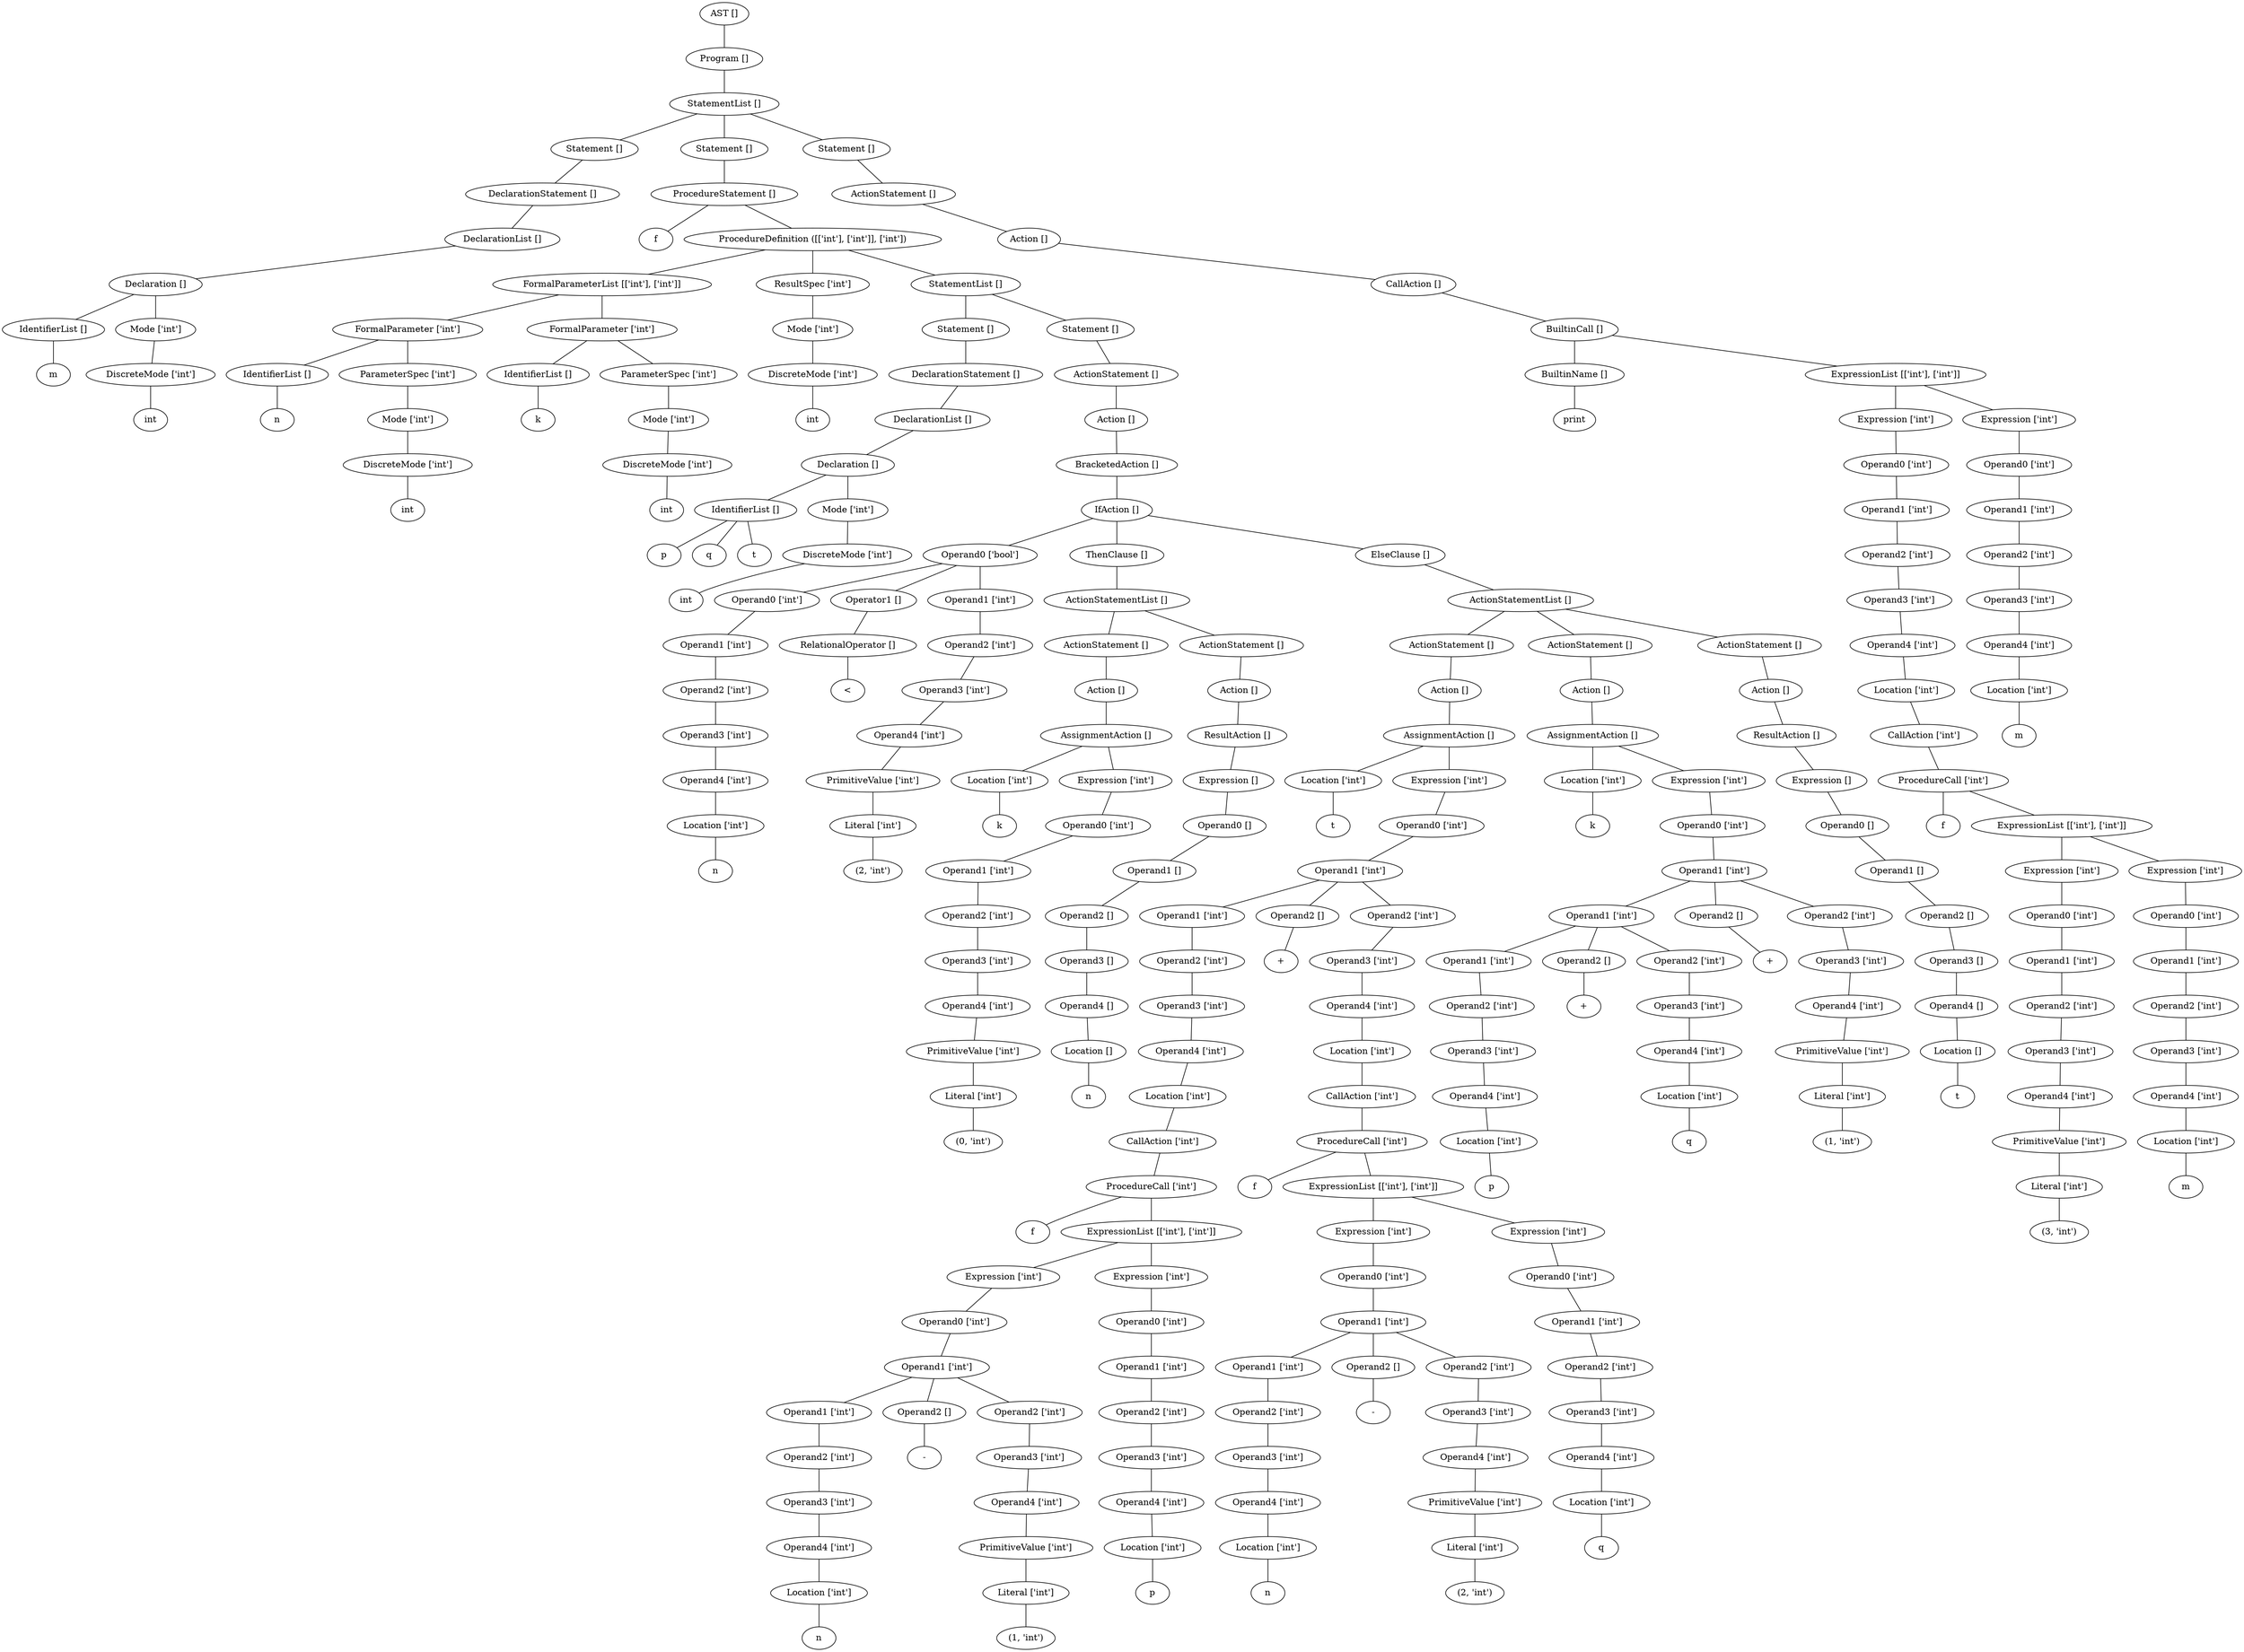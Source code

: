 graph G {
139882361825264 [label="AST []"];
139882361823696 [label="AST []"];
139882361825264 -- 139882361823696;
139882361823696 [label="Program []"];
139882361816848 [label="Program []"];
139882361823696 -- 139882361816848;
139882361816848 [label="StatementList []"];
139882362103848 [label="StatementList []"];
139882361816848 -- 139882362103848;
139882362103848 [label="Statement []"];
139882361823752 [label="Statement []"];
139882362103848 -- 139882361823752;
139882361823752 [label="DeclarationStatement []"];
139882362112488 [label="DeclarationStatement []"];
139882361823752 -- 139882362112488;
139882362112488 [label="DeclarationList []"];
139882361823640 [label="DeclarationList []"];
139882362112488 -- 139882361823640;
139882361823640 [label="Declaration []"];
139882361706592 [label="Declaration []"];
139882361823640 -- 139882361706592;
139882361706592 [label="IdentifierList []"];
10326388962295323299 [label=m];
139882361706592 -- 10326388962295323299;
139882372145224 [label="Declaration []"];
139882361823640 -- 139882372145224;
139882372145224 [label="Mode ['int']"];
139882367694832 [label="Mode ['int']"];
139882372145224 -- 139882367694832;
139882367694832 [label="DiscreteMode ['int']"];
9688327809629350322 [label=int];
139882367694832 -- 9688327809629350322;
139882361823976 [label="StatementList []"];
139882361816848 -- 139882361823976;
139882361823976 [label="Statement []"];
139882361823920 [label="Statement []"];
139882361823976 -- 139882361823920;
139882361823920 [label="ProcedureStatement []"];
11987120005351161168 [label=f];
139882361823920 -- 11987120005351161168;
139882361825544 [label="ProcedureStatement []"];
139882361823920 -- 139882361825544;
139882361825544 [label="ProcedureDefinition ([['int'], ['int']], ['int'])"];
139882361824536 [label="ProcedureDefinition ([['int'], ['int']], ['int'])"];
139882361825544 -- 139882361824536;
139882361824536 [label="FormalParameterList [['int'], ['int']]"];
139882361824424 [label="FormalParameterList [['int'], ['int']]"];
139882361824536 -- 139882361824424;
139882361824424 [label="FormalParameter ['int']"];
139882361824144 [label="FormalParameter ['int']"];
139882361824424 -- 139882361824144;
139882361824144 [label="IdentifierList []"];
11704018636404780522 [label=n];
139882361824144 -- 11704018636404780522;
139882361824312 [label="FormalParameter ['int']"];
139882361824424 -- 139882361824312;
139882361824312 [label="ParameterSpec ['int']"];
139882361824200 [label="ParameterSpec ['int']"];
139882361824312 -- 139882361824200;
139882361824200 [label="Mode ['int']"];
139882361823808 [label="Mode ['int']"];
139882361824200 -- 139882361823808;
139882361823808 [label="DiscreteMode ['int']"];
12390307451988932491 [label=int];
139882361823808 -- 12390307451988932491;
139882361824984 [label="FormalParameterList [['int'], ['int']]"];
139882361824536 -- 139882361824984;
139882361824984 [label="FormalParameter ['int']"];
139882361824648 [label="FormalParameter ['int']"];
139882361824984 -- 139882361824648;
139882361824648 [label="IdentifierList []"];
12140000840266944674 [label=k];
139882361824648 -- 12140000840266944674;
139882361824816 [label="FormalParameter ['int']"];
139882361824984 -- 139882361824816;
139882361824816 [label="ParameterSpec ['int']"];
139882361824704 [label="ParameterSpec ['int']"];
139882361824816 -- 139882361824704;
139882361824704 [label="Mode ['int']"];
139882361824480 [label="Mode ['int']"];
139882361824704 -- 139882361824480;
139882361824480 [label="DiscreteMode ['int']"];
13374930909673077135 [label=int];
139882361824480 -- 13374930909673077135;
139882361825040 [label="ProcedureDefinition ([['int'], ['int']], ['int'])"];
139882361825544 -- 139882361825040;
139882361825040 [label="ResultSpec ['int']"];
139882361825320 [label="ResultSpec ['int']"];
139882361825040 -- 139882361825320;
139882361825320 [label="Mode ['int']"];
139882361824592 [label="Mode ['int']"];
139882361825320 -- 139882361824592;
139882361824592 [label="DiscreteMode ['int']"];
11920675036643449330 [label=int];
139882361824592 -- 11920675036643449330;
139882367246968 [label="ProcedureDefinition ([['int'], ['int']], ['int'])"];
139882361825544 -- 139882367246968;
139882367246968 [label="StatementList []"];
139882361825600 [label="StatementList []"];
139882367246968 -- 139882361825600;
139882361825600 [label="Statement []"];
139882361823864 [label="Statement []"];
139882361825600 -- 139882361823864;
139882361823864 [label="DeclarationStatement []"];
139882361824928 [label="DeclarationStatement []"];
139882361823864 -- 139882361824928;
139882361824928 [label="DeclarationList []"];
139882361825656 [label="DeclarationList []"];
139882361824928 -- 139882361825656;
139882361825656 [label="Declaration []"];
139882361825768 [label="Declaration []"];
139882361825656 -- 139882361825768;
139882361825768 [label="IdentifierList []"];
10282822482611601044 [label=p];
139882361825768 -- 10282822482611601044;
12290126016702080126 [label=q];
139882361825768 -- 12290126016702080126;
13426328728087305911 [label=t];
139882361825768 -- 13426328728087305911;
139882361825824 [label="Declaration []"];
139882361825656 -- 139882361825824;
139882361825824 [label="Mode ['int']"];
139882361825152 [label="Mode ['int']"];
139882361825824 -- 139882361825152;
139882361825152 [label="DiscreteMode ['int']"];
13483340923361362034 [label=int];
139882361825152 -- 13483340923361362034;
139882361825208 [label="StatementList []"];
139882367246968 -- 139882361825208;
139882361825208 [label="Statement []"];
139882367247304 [label="Statement []"];
139882361825208 -- 139882367247304;
139882367247304 [label="ActionStatement []"];
139882361826944 [label="ActionStatement []"];
139882367247304 -- 139882361826944;
139882361826944 [label="Action []"];
139882361825936 [label="Action []"];
139882361826944 -- 139882361825936;
139882361825936 [label="BracketedAction []"];
139882367247472 [label="BracketedAction []"];
139882361825936 -- 139882367247472;
139882367247472 [label="IfAction []"];
139882361826832 [label="IfAction []"];
139882367247472 -- 139882361826832;
139882361826832 [label="Operand0 ['bool']"];
139882361826216 [label="Operand0 ['bool']"];
139882361826832 -- 139882361826216;
139882361826216 [label="Operand0 ['int']"];
139882361826160 [label="Operand0 ['int']"];
139882361826216 -- 139882361826160;
139882361826160 [label="Operand1 ['int']"];
139882361826104 [label="Operand1 ['int']"];
139882361826160 -- 139882361826104;
139882361826104 [label="Operand2 ['int']"];
139882361825432 [label="Operand2 ['int']"];
139882361826104 -- 139882361825432;
139882361825432 [label="Operand3 ['int']"];
139882361825712 [label="Operand3 ['int']"];
139882361825432 -- 139882361825712;
139882361825712 [label="Operand4 ['int']"];
139882361825992 [label="Operand4 ['int']"];
139882361825712 -- 139882361825992;
139882361825992 [label="Location ['int']"];
10932813670682763397 [label=n];
139882361825992 -- 10932813670682763397;
139882361826048 [label="Operand0 ['bool']"];
139882361826832 -- 139882361826048;
139882361826048 [label="Operator1 []"];
139882361826272 [label="Operator1 []"];
139882361826048 -- 139882361826272;
139882361826272 [label="RelationalOperator []"];
11573081345995415571 [label="<"];
139882361826272 -- 11573081345995415571;
139882361826776 [label="Operand0 ['bool']"];
139882361826832 -- 139882361826776;
139882361826776 [label="Operand1 ['int']"];
139882361826720 [label="Operand1 ['int']"];
139882361826776 -- 139882361826720;
139882361826720 [label="Operand2 ['int']"];
139882361826664 [label="Operand2 ['int']"];
139882361826720 -- 139882361826664;
139882361826664 [label="Operand3 ['int']"];
139882361826496 [label="Operand3 ['int']"];
139882361826664 -- 139882361826496;
139882361826496 [label="Operand4 ['int']"];
139882361826440 [label="Operand4 ['int']"];
139882361826496 -- 139882361826440;
139882361826440 [label="PrimitiveValue ['int']"];
139882361826384 [label="PrimitiveValue ['int']"];
139882361826440 -- 139882361826384;
139882361826384 [label="Literal ['int']"];
13448691187198819825 [label="(2, 'int')"];
139882361826384 -- 13448691187198819825;
139882361827168 [label="IfAction []"];
139882367247472 -- 139882361827168;
139882361827168 [label="ThenClause []"];
139882367247416 [label="ThenClause []"];
139882361827168 -- 139882367247416;
139882367247416 [label="ActionStatementList []"];
139882367246688 [label="ActionStatementList []"];
139882367247416 -- 139882367246688;
139882367246688 [label="ActionStatement []"];
139882361827000 [label="ActionStatement []"];
139882367246688 -- 139882361827000;
139882361827000 [label="Action []"];
139882367246576 [label="Action []"];
139882361827000 -- 139882367246576;
139882367246576 [label="AssignmentAction []"];
139882367288600 [label="AssignmentAction []"];
139882367246576 -- 139882367288600;
139882367288600 [label="Location ['int']"];
9358597060953333501 [label=k];
139882367288600 -- 9358597060953333501;
139882367246520 [label="AssignmentAction []"];
139882367246576 -- 139882367246520;
139882367246520 [label="Expression ['int']"];
139882367246464 [label="Expression ['int']"];
139882367246520 -- 139882367246464;
139882367246464 [label="Operand0 ['int']"];
139882367246408 [label="Operand0 ['int']"];
139882367246464 -- 139882367246408;
139882367246408 [label="Operand1 ['int']"];
139882361827280 [label="Operand1 ['int']"];
139882367246408 -- 139882361827280;
139882361827280 [label="Operand2 ['int']"];
139882361827224 [label="Operand2 ['int']"];
139882361827280 -- 139882361827224;
139882361827224 [label="Operand3 ['int']"];
139882361826328 [label="Operand3 ['int']"];
139882361827224 -- 139882361826328;
139882361826328 [label="Operand4 ['int']"];
139882361826888 [label="Operand4 ['int']"];
139882361826328 -- 139882361826888;
139882361826888 [label="PrimitiveValue ['int']"];
139882361827112 [label="PrimitiveValue ['int']"];
139882361826888 -- 139882361827112;
139882361827112 [label="Literal ['int']"];
11290797578436233746 [label="(0, 'int')"];
139882361827112 -- 11290797578436233746;
139882367247360 [label="ActionStatementList []"];
139882367247416 -- 139882367247360;
139882367247360 [label="ActionStatement []"];
139882367246800 [label="ActionStatement []"];
139882367247360 -- 139882367246800;
139882367246800 [label="Action []"];
139882367247248 [label="Action []"];
139882367246800 -- 139882367247248;
139882367247248 [label="ResultAction []"];
139882367247192 [label="ResultAction []"];
139882367247248 -- 139882367247192;
139882367247192 [label="Expression []"];
139882367247136 [label="Expression []"];
139882367247192 -- 139882367247136;
139882367247136 [label="Operand0 []"];
139882367247080 [label="Operand0 []"];
139882367247136 -- 139882367247080;
139882367247080 [label="Operand1 []"];
139882367247024 [label="Operand1 []"];
139882367247080 -- 139882367247024;
139882367247024 [label="Operand2 []"];
139882367246744 [label="Operand2 []"];
139882367247024 -- 139882367246744;
139882367246744 [label="Operand3 []"];
139882367246912 [label="Operand3 []"];
139882367246744 -- 139882367246912;
139882367246912 [label="Operand4 []"];
139882361827056 [label="Operand4 []"];
139882367246912 -- 139882361827056;
139882361827056 [label="Location []"];
10007964545100661453 [label=n];
139882361827056 -- 10007964545100661453;
139882361815784 [label="IfAction []"];
139882367247472 -- 139882361815784;
139882361815784 [label="ElseClause []"];
139882361815560 [label="ElseClause []"];
139882361815784 -- 139882361815560;
139882361815560 [label="ActionStatementList []"];
139882367249264 [label="ActionStatementList []"];
139882361815560 -- 139882367249264;
139882367249264 [label="ActionStatement []"];
139882367246856 [label="ActionStatement []"];
139882367249264 -- 139882367246856;
139882367246856 [label="Action []"];
139882361817128 [label="Action []"];
139882367246856 -- 139882361817128;
139882361817128 [label="AssignmentAction []"];
139882361826552 [label="AssignmentAction []"];
139882361817128 -- 139882361826552;
139882361826552 [label="Location ['int']"];
13124606378160575143 [label=t];
139882361826552 -- 13124606378160575143;
139882361823360 [label="AssignmentAction []"];
139882361817128 -- 139882361823360;
139882361823360 [label="Expression ['int']"];
139882367249040 [label="Expression ['int']"];
139882361823360 -- 139882367249040;
139882367249040 [label="Operand0 ['int']"];
139882361823416 [label="Operand0 ['int']"];
139882367249040 -- 139882361823416;
139882361823416 [label="Operand1 ['int']"];
139882367248704 [label="Operand1 ['int']"];
139882361823416 -- 139882367248704;
139882367248704 [label="Operand1 ['int']"];
139882367249096 [label="Operand1 ['int']"];
139882367248704 -- 139882367249096;
139882367249096 [label="Operand2 ['int']"];
139882367247640 [label="Operand2 ['int']"];
139882367249096 -- 139882367247640;
139882367247640 [label="Operand3 ['int']"];
139882367248536 [label="Operand3 ['int']"];
139882367247640 -- 139882367248536;
139882367248536 [label="Operand4 ['int']"];
139882367249152 [label="Operand4 ['int']"];
139882367248536 -- 139882367249152;
139882367249152 [label="Location ['int']"];
139882367247528 [label="Location ['int']"];
139882367249152 -- 139882367247528;
139882367247528 [label="CallAction ['int']"];
139882367248424 [label="CallAction ['int']"];
139882367247528 -- 139882367248424;
139882367248424 [label="ProcedureCall ['int']"];
13444734260369780775 [label=f];
139882367248424 -- 13444734260369780775;
139882367248984 [label="ProcedureCall ['int']"];
139882367248424 -- 139882367248984;
139882367248984 [label="ExpressionList [['int'], ['int']]"];
139882367248480 [label="ExpressionList [['int'], ['int']]"];
139882367248984 -- 139882367248480;
139882367248480 [label="Expression ['int']"];
139882367247976 [label="Expression ['int']"];
139882367248480 -- 139882367247976;
139882367247976 [label="Operand0 ['int']"];
139882367248368 [label="Operand0 ['int']"];
139882367247976 -- 139882367248368;
139882367248368 [label="Operand1 ['int']"];
139882367247864 [label="Operand1 ['int']"];
139882367248368 -- 139882367247864;
139882367247864 [label="Operand1 ['int']"];
139882367247808 [label="Operand1 ['int']"];
139882367247864 -- 139882367247808;
139882367247808 [label="Operand2 ['int']"];
139882361826608 [label="Operand2 ['int']"];
139882367247808 -- 139882361826608;
139882361826608 [label="Operand3 ['int']"];
139882367247696 [label="Operand3 ['int']"];
139882361826608 -- 139882367247696;
139882367247696 [label="Operand4 ['int']"];
139882367247584 [label="Operand4 ['int']"];
139882367247696 -- 139882367247584;
139882367247584 [label="Location ['int']"];
11700512306033206141 [label=n];
139882367247584 -- 11700512306033206141;
139882367247920 [label="Operand1 ['int']"];
139882367248368 -- 139882367247920;
139882367247920 [label="Operand2 []"];
13284666495427591317 [label="-"];
139882367247920 -- 13284666495427591317;
139882367248312 [label="Operand1 ['int']"];
139882367248368 -- 139882367248312;
139882367248312 [label="Operand2 ['int']"];
139882367248256 [label="Operand2 ['int']"];
139882367248312 -- 139882367248256;
139882367248256 [label="Operand3 ['int']"];
139882367248144 [label="Operand3 ['int']"];
139882367248256 -- 139882367248144;
139882367248144 [label="Operand4 ['int']"];
139882367248088 [label="Operand4 ['int']"];
139882367248144 -- 139882367248088;
139882367248088 [label="PrimitiveValue ['int']"];
139882367247752 [label="PrimitiveValue ['int']"];
139882367248088 -- 139882367247752;
139882367247752 [label="Literal ['int']"];
11551470548987321884 [label="(1, 'int')"];
139882367247752 -- 11551470548987321884;
139882367248928 [label="ExpressionList [['int'], ['int']]"];
139882367248984 -- 139882367248928;
139882367248928 [label="Expression ['int']"];
139882367248872 [label="Expression ['int']"];
139882367248928 -- 139882367248872;
139882367248872 [label="Operand0 ['int']"];
139882367248816 [label="Operand0 ['int']"];
139882367248872 -- 139882367248816;
139882367248816 [label="Operand1 ['int']"];
139882367248760 [label="Operand1 ['int']"];
139882367248816 -- 139882367248760;
139882367248760 [label="Operand2 ['int']"];
139882367248592 [label="Operand2 ['int']"];
139882367248760 -- 139882367248592;
139882367248592 [label="Operand3 ['int']"];
139882367248648 [label="Operand3 ['int']"];
139882367248592 -- 139882367248648;
139882367248648 [label="Operand4 ['int']"];
139882367248032 [label="Operand4 ['int']"];
139882367248648 -- 139882367248032;
139882367248032 [label="Location ['int']"];
13665474053614994346 [label=p];
139882367248032 -- 13665474053614994346;
139882367248200 [label="Operand1 ['int']"];
139882361823416 -- 139882367248200;
139882367248200 [label="Operand2 []"];
9933712433801482284 [label="+"];
139882367248200 -- 9933712433801482284;
139882367249992 [label="Operand1 ['int']"];
139882361823416 -- 139882367249992;
139882367249992 [label="Operand2 ['int']"];
139882367249320 [label="Operand2 ['int']"];
139882367249992 -- 139882367249320;
139882367249320 [label="Operand3 ['int']"];
139882367250328 [label="Operand3 ['int']"];
139882367249320 -- 139882367250328;
139882367250328 [label="Operand4 ['int']"];
139882367249432 [label="Operand4 ['int']"];
139882367250328 -- 139882367249432;
139882367249432 [label="Location ['int']"];
139882366846456 [label="Location ['int']"];
139882367249432 -- 139882366846456;
139882366846456 [label="CallAction ['int']"];
139882367250216 [label="CallAction ['int']"];
139882366846456 -- 139882367250216;
139882367250216 [label="ProcedureCall ['int']"];
13280038187138887336 [label=f];
139882367250216 -- 13280038187138887336;
139882372219792 [label="ProcedureCall ['int']"];
139882367250216 -- 139882372219792;
139882372219792 [label="ExpressionList [['int'], ['int']]"];
139882367250272 [label="ExpressionList [['int'], ['int']]"];
139882372219792 -- 139882367250272;
139882367250272 [label="Expression ['int']"];
139882367249768 [label="Expression ['int']"];
139882367250272 -- 139882367249768;
139882367249768 [label="Operand0 ['int']"];
139882367250160 [label="Operand0 ['int']"];
139882367249768 -- 139882367250160;
139882367250160 [label="Operand1 ['int']"];
139882367249656 [label="Operand1 ['int']"];
139882367250160 -- 139882367249656;
139882367249656 [label="Operand1 ['int']"];
139882367249600 [label="Operand1 ['int']"];
139882367249656 -- 139882367249600;
139882367249600 [label="Operand2 ['int']"];
139882367249376 [label="Operand2 ['int']"];
139882367249600 -- 139882367249376;
139882367249376 [label="Operand3 ['int']"];
139882367249488 [label="Operand3 ['int']"];
139882367249376 -- 139882367249488;
139882367249488 [label="Operand4 ['int']"];
139882367249208 [label="Operand4 ['int']"];
139882367249488 -- 139882367249208;
139882367249208 [label="Location ['int']"];
11095303232820092553 [label=n];
139882367249208 -- 11095303232820092553;
139882367249712 [label="Operand1 ['int']"];
139882367250160 -- 139882367249712;
139882367249712 [label="Operand2 []"];
11133006809742912651 [label="-"];
139882367249712 -- 11133006809742912651;
139882367250104 [label="Operand1 ['int']"];
139882367250160 -- 139882367250104;
139882367250104 [label="Operand2 ['int']"];
139882367250048 [label="Operand2 ['int']"];
139882367250104 -- 139882367250048;
139882367250048 [label="Operand3 ['int']"];
139882367249936 [label="Operand3 ['int']"];
139882367250048 -- 139882367249936;
139882367249936 [label="Operand4 ['int']"];
139882367249880 [label="Operand4 ['int']"];
139882367249936 -- 139882367249880;
139882367249880 [label="PrimitiveValue ['int']"];
139882367249544 [label="PrimitiveValue ['int']"];
139882367249880 -- 139882367249544;
139882367249544 [label="Literal ['int']"];
13043578492519087540 [label="(2, 'int')"];
139882367249544 -- 13043578492519087540;
139882367566176 [label="ExpressionList [['int'], ['int']]"];
139882372219792 -- 139882367566176;
139882367566176 [label="Expression ['int']"];
139882367566120 [label="Expression ['int']"];
139882367566176 -- 139882367566120;
139882367566120 [label="Operand0 ['int']"];
139882367566064 [label="Operand0 ['int']"];
139882367566120 -- 139882367566064;
139882367566064 [label="Operand1 ['int']"];
139882367566008 [label="Operand1 ['int']"];
139882367566064 -- 139882367566008;
139882367566008 [label="Operand2 ['int']"];
139882367250384 [label="Operand2 ['int']"];
139882367566008 -- 139882367250384;
139882367250384 [label="Operand3 ['int']"];
139882367565896 [label="Operand3 ['int']"];
139882367250384 -- 139882367565896;
139882367565896 [label="Operand4 ['int']"];
139882367249824 [label="Operand4 ['int']"];
139882367565896 -- 139882367249824;
139882367249824 [label="Location ['int']"];
10374494800625151961 [label=q];
139882367249824 -- 10374494800625151961;
139882361818304 [label="ActionStatementList []"];
139882361815560 -- 139882361818304;
139882361818304 [label="ActionStatement []"];
139882361815392 [label="ActionStatement []"];
139882361818304 -- 139882361815392;
139882361815392 [label="Action []"];
139882361816456 [label="Action []"];
139882361815392 -- 139882361816456;
139882361816456 [label="AssignmentAction []"];
139882367246632 [label="AssignmentAction []"];
139882361816456 -- 139882367246632;
139882367246632 [label="Location ['int']"];
12355255543402834646 [label=k];
139882367246632 -- 12355255543402834646;
139882361816400 [label="AssignmentAction []"];
139882361816456 -- 139882361816400;
139882361816400 [label="Expression ['int']"];
139882361818976 [label="Expression ['int']"];
139882361816400 -- 139882361818976;
139882361818976 [label="Operand0 ['int']"];
139882361818248 [label="Operand0 ['int']"];
139882361818976 -- 139882361818248;
139882361818248 [label="Operand1 ['int']"];
139882361818416 [label="Operand1 ['int']"];
139882361818248 -- 139882361818416;
139882361818416 [label="Operand1 ['int']"];
139882361817016 [label="Operand1 ['int']"];
139882361818416 -- 139882361817016;
139882361817016 [label="Operand1 ['int']"];
139882361816960 [label="Operand1 ['int']"];
139882361817016 -- 139882361816960;
139882361816960 [label="Operand2 ['int']"];
139882361817800 [label="Operand2 ['int']"];
139882361816960 -- 139882361817800;
139882361817800 [label="Operand3 ['int']"];
139882361818136 [label="Operand3 ['int']"];
139882361817800 -- 139882361818136;
139882361818136 [label="Operand4 ['int']"];
139882361815448 [label="Operand4 ['int']"];
139882361818136 -- 139882361815448;
139882361815448 [label="Location ['int']"];
12668560112425665749 [label=p];
139882361815448 -- 12668560112425665749;
139882361815672 [label="Operand1 ['int']"];
139882361818416 -- 139882361815672;
139882361815672 [label="Operand2 []"];
12014545347884450986 [label="+"];
139882361815672 -- 12014545347884450986;
139882361818360 [label="Operand1 ['int']"];
139882361818416 -- 139882361818360;
139882361818360 [label="Operand2 ['int']"];
139882361816512 [label="Operand2 ['int']"];
139882361818360 -- 139882361816512;
139882361816512 [label="Operand3 ['int']"];
139882361817240 [label="Operand3 ['int']"];
139882361816512 -- 139882361817240;
139882361817240 [label="Operand4 ['int']"];
139882361818192 [label="Operand4 ['int']"];
139882361817240 -- 139882361818192;
139882361818192 [label="Location ['int']"];
10598030828195305894 [label=q];
139882361818192 -- 10598030828195305894;
139882361815728 [label="Operand1 ['int']"];
139882361818248 -- 139882361815728;
139882361815728 [label="Operand2 []"];
10896167249026762412 [label="+"];
139882361815728 -- 10896167249026762412;
139882361816232 [label="Operand1 ['int']"];
139882361818248 -- 139882361816232;
139882361816232 [label="Operand2 ['int']"];
139882361816176 [label="Operand2 ['int']"];
139882361816232 -- 139882361816176;
139882361816176 [label="Operand3 ['int']"];
139882361817184 [label="Operand3 ['int']"];
139882361816176 -- 139882361817184;
139882361817184 [label="Operand4 ['int']"];
139882361818640 [label="Operand4 ['int']"];
139882361817184 -- 139882361818640;
139882361818640 [label="PrimitiveValue ['int']"];
139882361816568 [label="PrimitiveValue ['int']"];
139882361818640 -- 139882361816568;
139882361816568 [label="Literal ['int']"];
10125321599691619431 [label="(1, 'int')"];
139882361816568 -- 10125321599691619431;
139882361815504 [label="ActionStatementList []"];
139882361815560 -- 139882361815504;
139882361815504 [label="ActionStatement []"];
139882361816008 [label="ActionStatement []"];
139882361815504 -- 139882361816008;
139882361816008 [label="Action []"];
139882361817632 [label="Action []"];
139882361816008 -- 139882361817632;
139882361817632 [label="ResultAction []"];
139882361817968 [label="ResultAction []"];
139882361817632 -- 139882361817968;
139882361817968 [label="Expression []"];
139882361817912 [label="Expression []"];
139882361817968 -- 139882361817912;
139882361817912 [label="Operand0 []"];
139882361817744 [label="Operand0 []"];
139882361817912 -- 139882361817744;
139882361817744 [label="Operand1 []"];
139882361817072 [label="Operand1 []"];
139882361817744 -- 139882361817072;
139882361817072 [label="Operand2 []"];
139882361818920 [label="Operand2 []"];
139882361817072 -- 139882361818920;
139882361818920 [label="Operand3 []"];
139882361815840 [label="Operand3 []"];
139882361818920 -- 139882361815840;
139882361815840 [label="Operand4 []"];
139882361823304 [label="Operand4 []"];
139882361815840 -- 139882361823304;
139882361823304 [label="Location []"];
12389700980035190443 [label=t];
139882361823304 -- 12389700980035190443;
139882361824032 [label="StatementList []"];
139882361816848 -- 139882361824032;
139882361824032 [label="Statement []"];
139882361816904 [label="Statement []"];
139882361824032 -- 139882361816904;
139882361816904 [label="ActionStatement []"];
139882361815280 [label="ActionStatement []"];
139882361816904 -- 139882361815280;
139882361815280 [label="Action []"];
139882361824088 [label="Action []"];
139882361815280 -- 139882361824088;
139882361824088 [label="CallAction []"];
139882361818864 [label="CallAction []"];
139882361824088 -- 139882361818864;
139882361818864 [label="BuiltinCall []"];
139882392570008 [label="BuiltinCall []"];
139882361818864 -- 139882392570008;
139882392570008 [label="BuiltinName []"];
12161569661303092460 [label=print];
139882392570008 -- 12161569661303092460;
139882361815168 [label="BuiltinCall []"];
139882361818864 -- 139882361815168;
139882361815168 [label="ExpressionList [['int'], ['int']]"];
139882361816120 [label="ExpressionList [['int'], ['int']]"];
139882361815168 -- 139882361816120;
139882361816120 [label="Expression ['int']"];
139882361818472 [label="Expression ['int']"];
139882361816120 -- 139882361818472;
139882361818472 [label="Operand0 ['int']"];
139882361818024 [label="Operand0 ['int']"];
139882361818472 -- 139882361818024;
139882361818024 [label="Operand1 ['int']"];
139882361816288 [label="Operand1 ['int']"];
139882361818024 -- 139882361816288;
139882361816288 [label="Operand2 ['int']"];
139882361825096 [label="Operand2 ['int']"];
139882361816288 -- 139882361825096;
139882361825096 [label="Operand3 ['int']"];
139882361816680 [label="Operand3 ['int']"];
139882361825096 -- 139882361816680;
139882361816680 [label="Operand4 ['int']"];
139882361816344 [label="Operand4 ['int']"];
139882361816680 -- 139882361816344;
139882361816344 [label="Location ['int']"];
139882361824872 [label="Location ['int']"];
139882361816344 -- 139882361824872;
139882361824872 [label="CallAction ['int']"];
139882361825488 [label="CallAction ['int']"];
139882361824872 -- 139882361825488;
139882361825488 [label="ProcedureCall ['int']"];
10832273144964317988 [label=f];
139882361825488 -- 10832273144964317988;
139882361816064 [label="ProcedureCall ['int']"];
139882361825488 -- 139882361816064;
139882361816064 [label="ExpressionList [['int'], ['int']]"];
139882361815896 [label="ExpressionList [['int'], ['int']]"];
139882361816064 -- 139882361815896;
139882361815896 [label="Expression ['int']"];
139882361818696 [label="Expression ['int']"];
139882361815896 -- 139882361818696;
139882361818696 [label="Operand0 ['int']"];
139882361815952 [label="Operand0 ['int']"];
139882361818696 -- 139882361815952;
139882361815952 [label="Operand1 ['int']"];
139882361817688 [label="Operand1 ['int']"];
139882361815952 -- 139882361817688;
139882361817688 [label="Operand2 ['int']"];
139882361818752 [label="Operand2 ['int']"];
139882361817688 -- 139882361818752;
139882361818752 [label="Operand3 ['int']"];
139882361823584 [label="Operand3 ['int']"];
139882361818752 -- 139882361823584;
139882361823584 [label="Operand4 ['int']"];
139882361824368 [label="Operand4 ['int']"];
139882361823584 -- 139882361824368;
139882361824368 [label="PrimitiveValue ['int']"];
139882361818528 [label="PrimitiveValue ['int']"];
139882361824368 -- 139882361818528;
139882361818528 [label="Literal ['int']"];
11577270154133620498 [label="(3, 'int')"];
139882361818528 -- 11577270154133620498;
139882361816792 [label="ExpressionList [['int'], ['int']]"];
139882361816064 -- 139882361816792;
139882361816792 [label="Expression ['int']"];
139882361816736 [label="Expression ['int']"];
139882361816792 -- 139882361816736;
139882361816736 [label="Operand0 ['int']"];
139882361817856 [label="Operand0 ['int']"];
139882361816736 -- 139882361817856;
139882361817856 [label="Operand1 ['int']"];
139882361818080 [label="Operand1 ['int']"];
139882361817856 -- 139882361818080;
139882361818080 [label="Operand2 ['int']"];
139882361817408 [label="Operand2 ['int']"];
139882361818080 -- 139882361817408;
139882361817408 [label="Operand3 ['int']"];
139882361817464 [label="Operand3 ['int']"];
139882361817408 -- 139882361817464;
139882361817464 [label="Operand4 ['int']"];
139882361816624 [label="Operand4 ['int']"];
139882361817464 -- 139882361816624;
139882361816624 [label="Location ['int']"];
10850841025545552416 [label=m];
139882361816624 -- 10850841025545552416;
139882361815112 [label="ExpressionList [['int'], ['int']]"];
139882361815168 -- 139882361815112;
139882361815112 [label="Expression ['int']"];
139882361817352 [label="Expression ['int']"];
139882361815112 -- 139882361817352;
139882361817352 [label="Operand0 ['int']"];
139882361817296 [label="Operand0 ['int']"];
139882361817352 -- 139882361817296;
139882361817296 [label="Operand1 ['int']"];
139882361817576 [label="Operand1 ['int']"];
139882361817296 -- 139882361817576;
139882361817576 [label="Operand2 ['int']"];
139882361819032 [label="Operand2 ['int']"];
139882361817576 -- 139882361819032;
139882361819032 [label="Operand3 ['int']"];
139882361819088 [label="Operand3 ['int']"];
139882361819032 -- 139882361819088;
139882361819088 [label="Operand4 ['int']"];
139882361818808 [label="Operand4 ['int']"];
139882361819088 -- 139882361818808;
139882361818808 [label="Location ['int']"];
13760765274336084667 [label=m];
139882361818808 -- 13760765274336084667;
}
